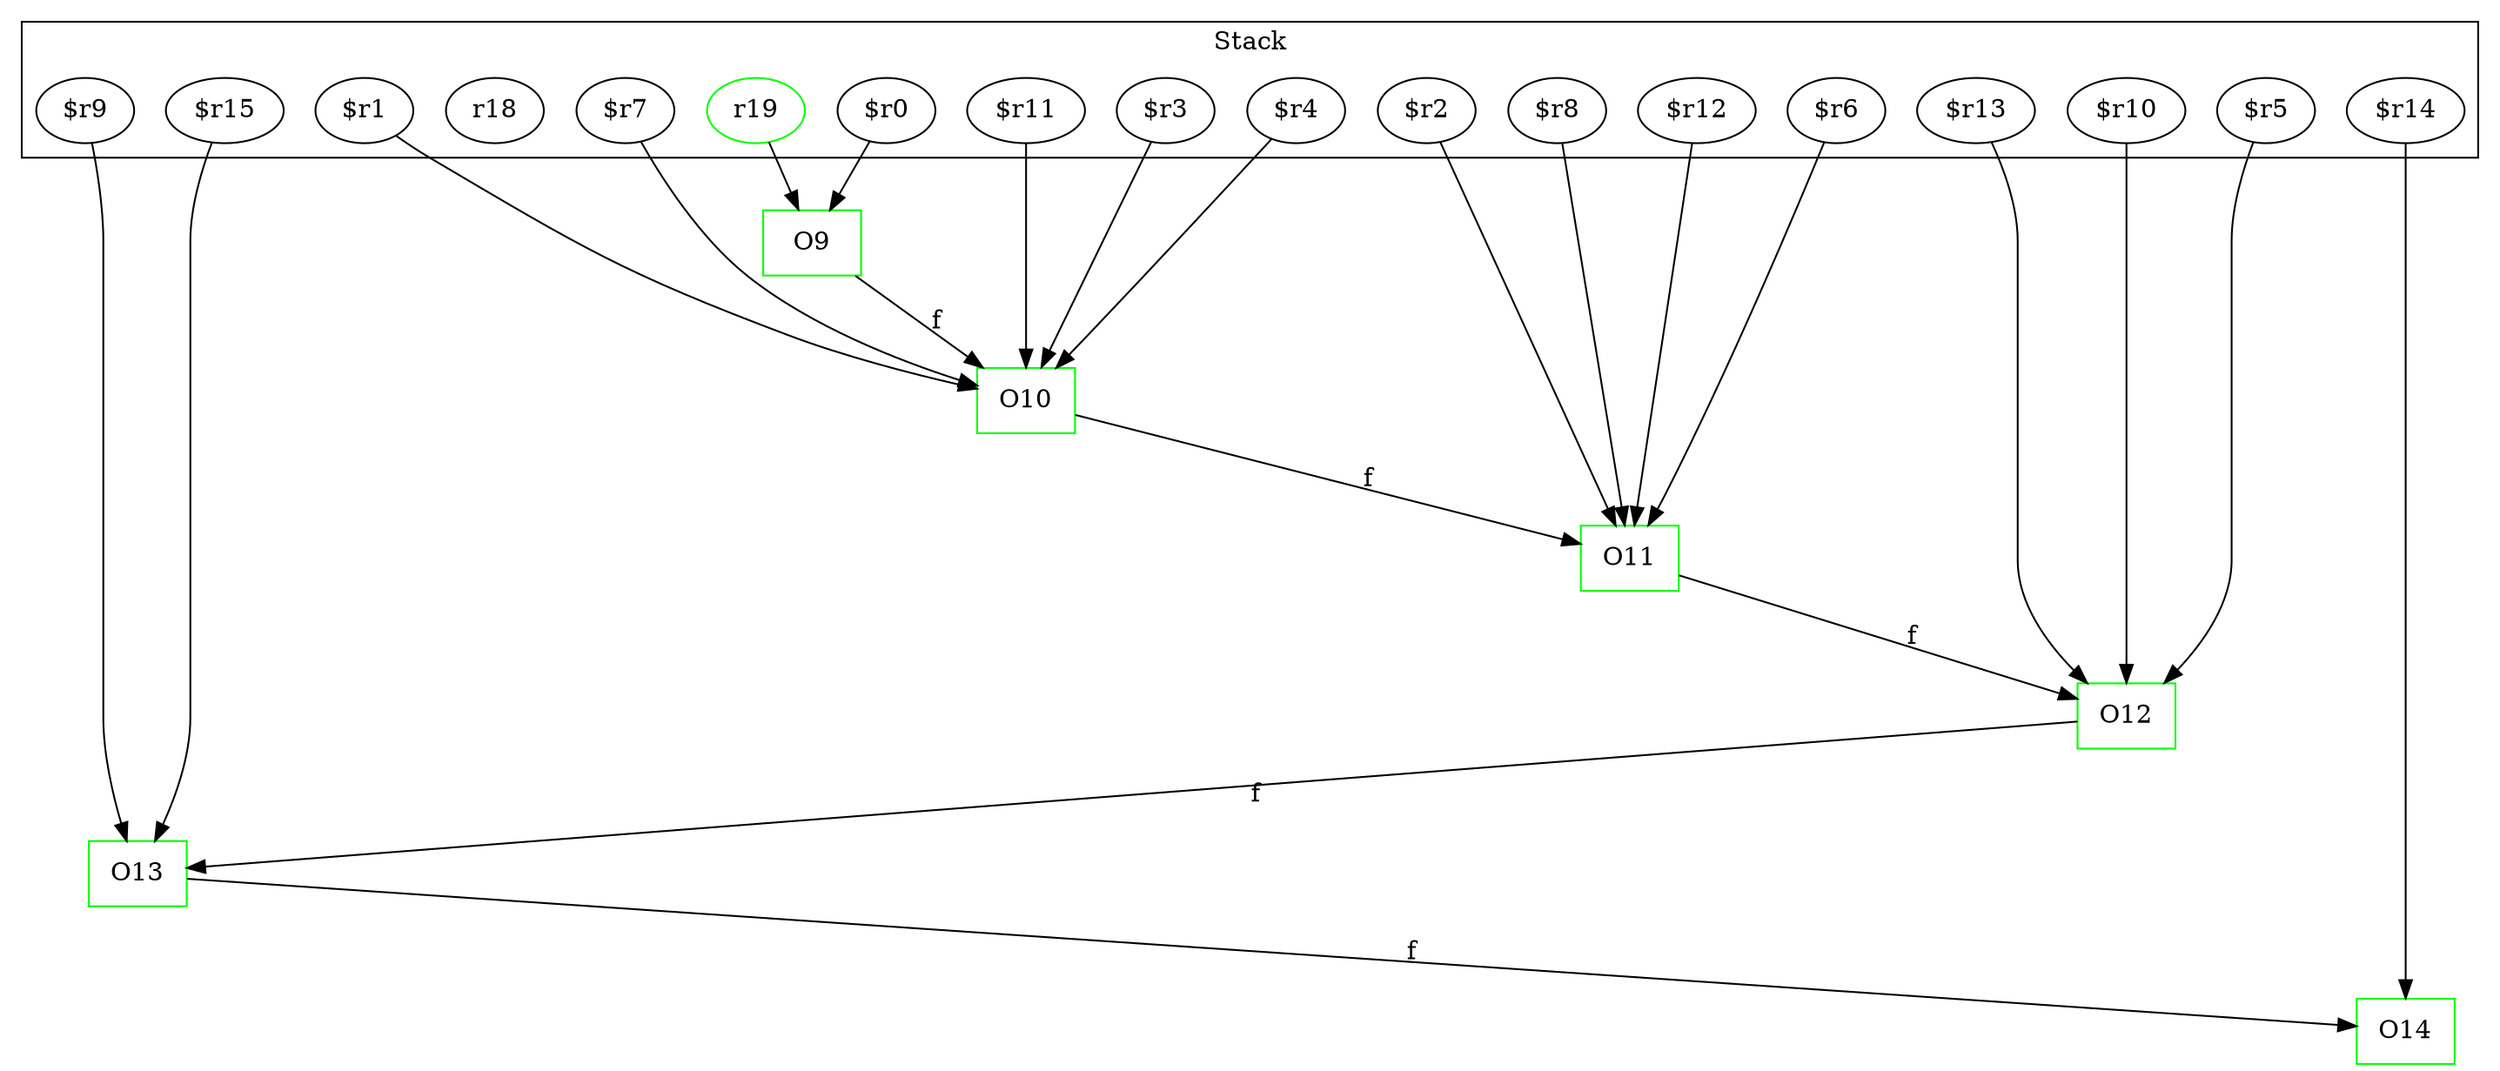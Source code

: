 digraph sample {
  rankDir="LR";
  subgraph cluster_0 {
    label="Stack"
    "$r13"; "$r12"; "$r11"; "$r10"; "$r9"; "$r7"; "$r8"; "$r5"; "$r6"; "$r3"; "$r4"; "$r1"; "$r2"; "$r0"; "r18"; "r19"; "$r15"; "$r14"; 
  }
  "$r13" -> { O12 };
  "$r12" -> { O11 };
  "$r11" -> { O10 };
  "$r10" -> { O12 };
  "$r9" -> { O13 };
  "$r7" -> { O10 };
  "$r8" -> { O11 };
  "$r5" -> { O12 };
  "$r6" -> { O11 };
  "$r3" -> { O10 };
  "$r4" -> { O10 };
  "$r1" -> { O10 };
  "$r2" -> { O11 };
  "$r0" -> { O9 };
  "r18" -> { };
  "r19" -> { O9 };
  "$r15" -> { O13 };
  "$r14" -> { O14 };
  O13[shape=box];
  O12[shape=box];
  O14[shape=box];
  O9[shape=box];
  O11[shape=box];
  O10[shape=box];
  O13 -> O14[label="f", weight="0.2"]
  O12 -> O13[label="f", weight="0.2"]
  O9 -> O10[label="f", weight="0.2"]
  O11 -> O12[label="f", weight="0.2"]
  O10 -> O11[label="f", weight="0.2"]
  O13[color="green"];
  O12[color="green"];
  O14[color="green"];
  "r19"[color="green"];
  O9[color="green"];
  O11[color="green"];
  O10[color="green"];
}
